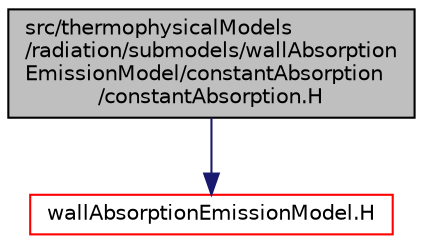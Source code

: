 digraph "src/thermophysicalModels/radiation/submodels/wallAbsorptionEmissionModel/constantAbsorption/constantAbsorption.H"
{
  bgcolor="transparent";
  edge [fontname="Helvetica",fontsize="10",labelfontname="Helvetica",labelfontsize="10"];
  node [fontname="Helvetica",fontsize="10",shape=record];
  Node1 [label="src/thermophysicalModels\l/radiation/submodels/wallAbsorption\lEmissionModel/constantAbsorption\l/constantAbsorption.H",height=0.2,width=0.4,color="black", fillcolor="grey75", style="filled" fontcolor="black"];
  Node1 -> Node2 [color="midnightblue",fontsize="10",style="solid",fontname="Helvetica"];
  Node2 [label="wallAbsorptionEmissionModel.H",height=0.2,width=0.4,color="red",URL="$wallAbsorptionEmissionModel_8H.html"];
}

